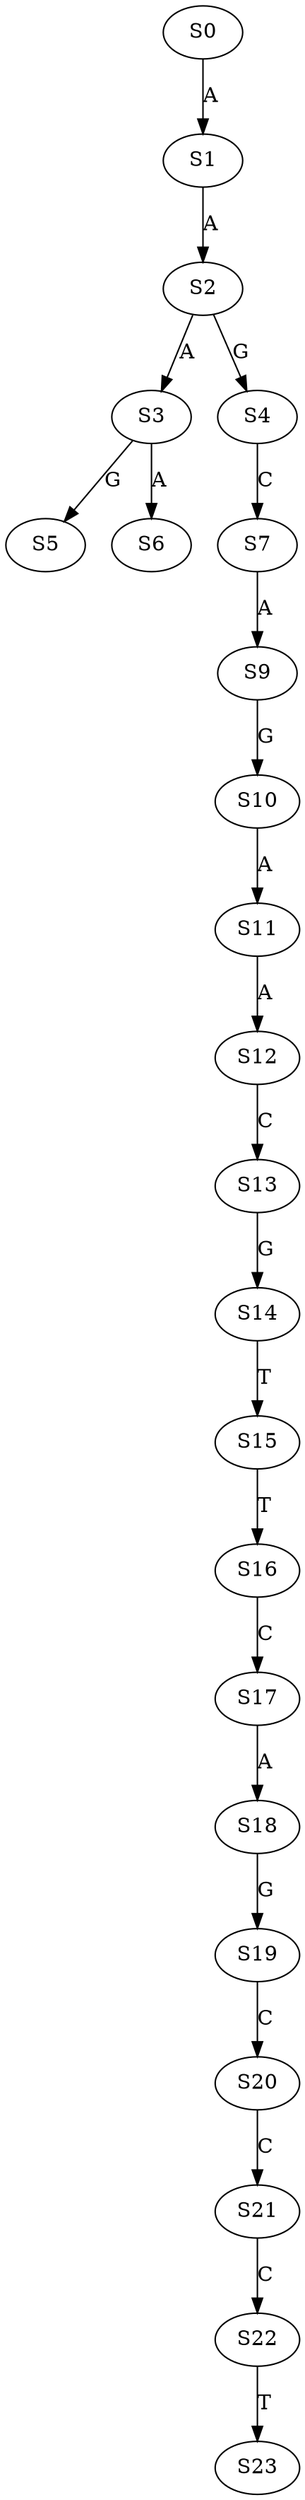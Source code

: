 strict digraph  {
	S0 -> S1 [ label = A ];
	S1 -> S2 [ label = A ];
	S2 -> S3 [ label = A ];
	S2 -> S4 [ label = G ];
	S3 -> S5 [ label = G ];
	S3 -> S6 [ label = A ];
	S4 -> S7 [ label = C ];
	S7 -> S9 [ label = A ];
	S9 -> S10 [ label = G ];
	S10 -> S11 [ label = A ];
	S11 -> S12 [ label = A ];
	S12 -> S13 [ label = C ];
	S13 -> S14 [ label = G ];
	S14 -> S15 [ label = T ];
	S15 -> S16 [ label = T ];
	S16 -> S17 [ label = C ];
	S17 -> S18 [ label = A ];
	S18 -> S19 [ label = G ];
	S19 -> S20 [ label = C ];
	S20 -> S21 [ label = C ];
	S21 -> S22 [ label = C ];
	S22 -> S23 [ label = T ];
}
